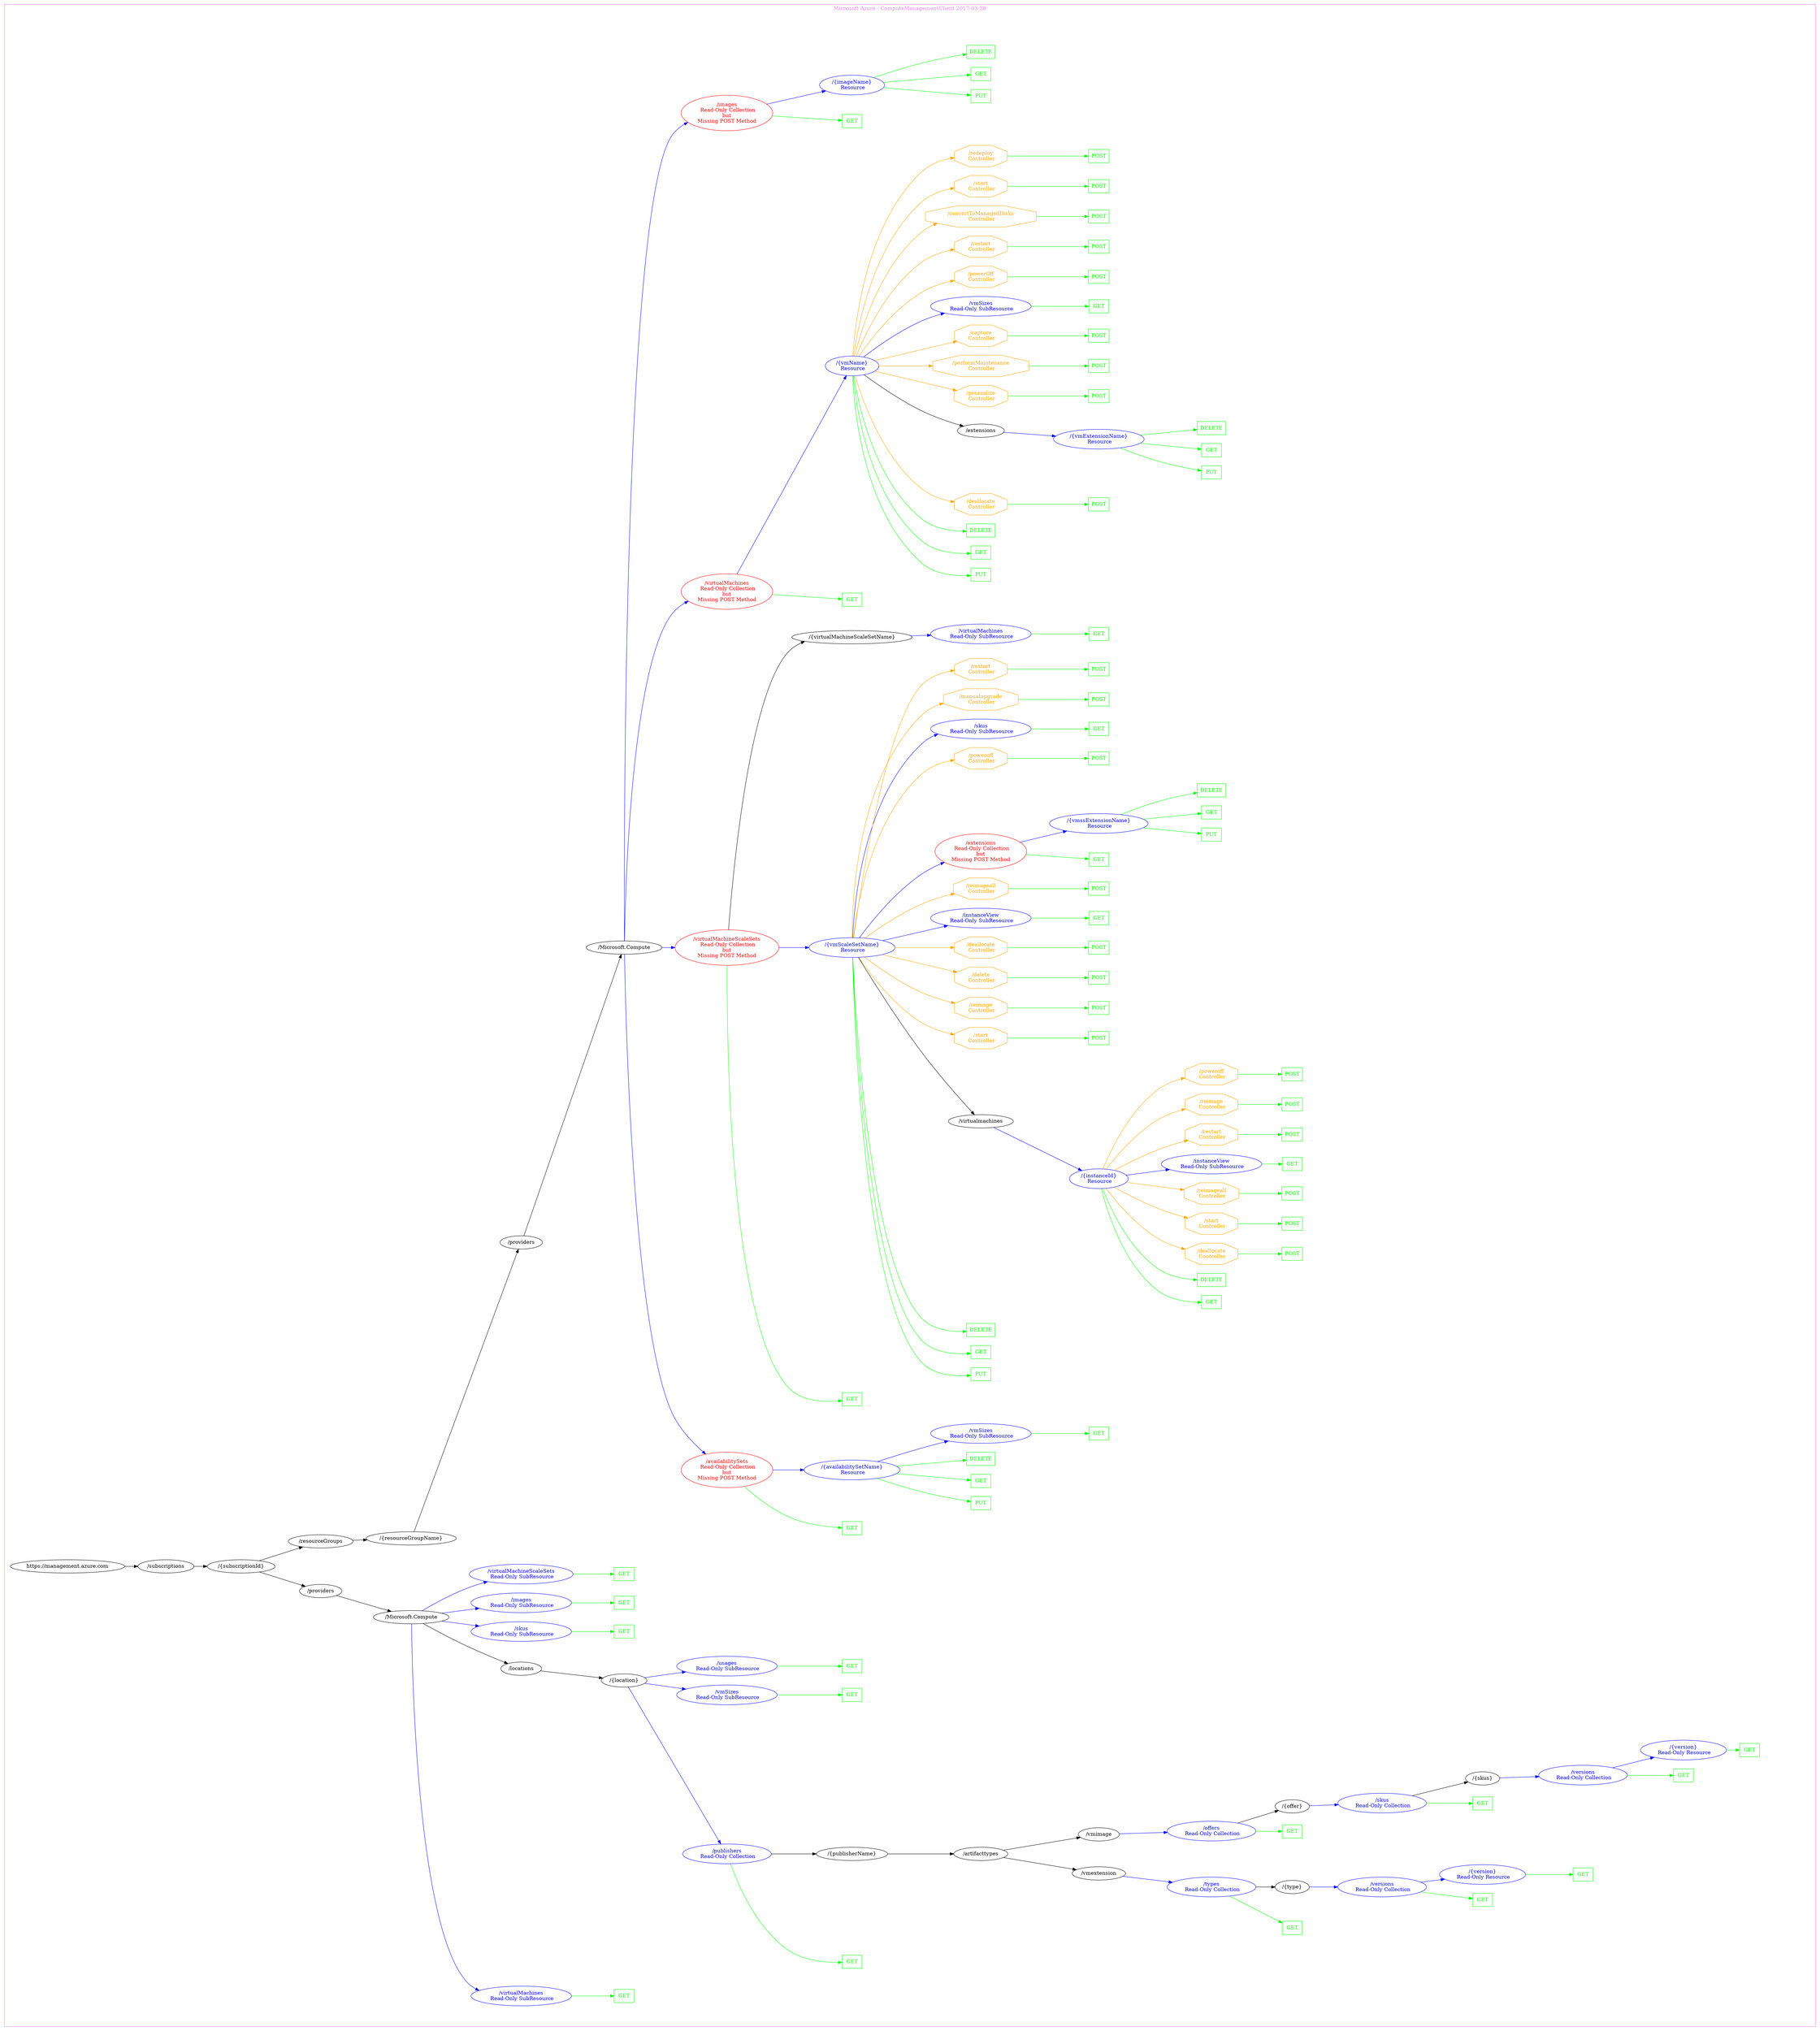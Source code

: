 digraph Cloud_Computing_REST_API {
rankdir="LR";
subgraph cluster_0 {
label="Microsoft Azure - ComputeManagementClient 2017-03-30"
color=violet
fontcolor=violet
subgraph cluster_1 {
label=""
color=white
fontcolor=white
node1 [label="https://management.azure.com", shape="ellipse", color="black", fontcolor="black"]
node1 -> node2 [color="black", fontcolor="black"]
subgraph cluster_2 {
label=""
color=white
fontcolor=white
node2 [label="/subscriptions", shape="ellipse", color="black", fontcolor="black"]
node2 -> node3 [color="black", fontcolor="black"]
subgraph cluster_3 {
label=""
color=white
fontcolor=white
node3 [label="/{subscriptionId}", shape="ellipse", color="black", fontcolor="black"]
node3 -> node4 [color="black", fontcolor="black"]
subgraph cluster_4 {
label=""
color=white
fontcolor=white
node4 [label="/providers", shape="ellipse", color="black", fontcolor="black"]
node4 -> node5 [color="black", fontcolor="black"]
subgraph cluster_5 {
label=""
color=white
fontcolor=white
node5 [label="/Microsoft.Compute", shape="ellipse", color="black", fontcolor="black"]
node5 -> node6 [color="blue", fontcolor="blue"]
subgraph cluster_6 {
label=""
color=white
fontcolor=white
node6 [label="/virtualMachines\n Read-Only SubResource", shape="ellipse", color="blue", fontcolor="blue"]
node6 -> node7 [color="green", fontcolor="green"]
subgraph cluster_7 {
label=""
color=white
fontcolor=white
node7 [label="GET", shape="box", color="green", fontcolor="green"]
}
}
node5 -> node8 [color="black", fontcolor="black"]
subgraph cluster_8 {
label=""
color=white
fontcolor=white
node8 [label="/locations", shape="ellipse", color="black", fontcolor="black"]
node8 -> node9 [color="black", fontcolor="black"]
subgraph cluster_9 {
label=""
color=white
fontcolor=white
node9 [label="/{location}", shape="ellipse", color="black", fontcolor="black"]
node9 -> node10 [color="blue", fontcolor="blue"]
subgraph cluster_10 {
label=""
color=white
fontcolor=white
node10 [label="/publishers\n Read-Only Collection", shape="ellipse", color="blue", fontcolor="blue"]
node10 -> node11 [color="green", fontcolor="green"]
subgraph cluster_11 {
label=""
color=white
fontcolor=white
node11 [label="GET", shape="box", color="green", fontcolor="green"]
}
node10 -> node12 [color="black", fontcolor="black"]
subgraph cluster_12 {
label=""
color=white
fontcolor=white
node12 [label="/{publisherName}", shape="ellipse", color="black", fontcolor="black"]
node12 -> node13 [color="black", fontcolor="black"]
subgraph cluster_13 {
label=""
color=white
fontcolor=white
node13 [label="/artifacttypes", shape="ellipse", color="black", fontcolor="black"]
node13 -> node14 [color="black", fontcolor="black"]
subgraph cluster_14 {
label=""
color=white
fontcolor=white
node14 [label="/vmextension", shape="ellipse", color="black", fontcolor="black"]
node14 -> node15 [color="blue", fontcolor="blue"]
subgraph cluster_15 {
label=""
color=white
fontcolor=white
node15 [label="/types\n Read-Only Collection", shape="ellipse", color="blue", fontcolor="blue"]
node15 -> node16 [color="green", fontcolor="green"]
subgraph cluster_16 {
label=""
color=white
fontcolor=white
node16 [label="GET", shape="box", color="green", fontcolor="green"]
}
node15 -> node17 [color="black", fontcolor="black"]
subgraph cluster_17 {
label=""
color=white
fontcolor=white
node17 [label="/{type}", shape="ellipse", color="black", fontcolor="black"]
node17 -> node18 [color="blue", fontcolor="blue"]
subgraph cluster_18 {
label=""
color=white
fontcolor=white
node18 [label="/versions\n Read-Only Collection", shape="ellipse", color="blue", fontcolor="blue"]
node18 -> node19 [color="green", fontcolor="green"]
subgraph cluster_19 {
label=""
color=white
fontcolor=white
node19 [label="GET", shape="box", color="green", fontcolor="green"]
}
node18 -> node20 [color="blue", fontcolor="blue"]
subgraph cluster_20 {
label=""
color=white
fontcolor=white
node20 [label="/{version}\n Read-Only Resource", shape="ellipse", color="blue", fontcolor="blue"]
node20 -> node21 [color="green", fontcolor="green"]
subgraph cluster_21 {
label=""
color=white
fontcolor=white
node21 [label="GET", shape="box", color="green", fontcolor="green"]
}
}
}
}
}
}
node13 -> node22 [color="black", fontcolor="black"]
subgraph cluster_22 {
label=""
color=white
fontcolor=white
node22 [label="/vmimage", shape="ellipse", color="black", fontcolor="black"]
node22 -> node23 [color="blue", fontcolor="blue"]
subgraph cluster_23 {
label=""
color=white
fontcolor=white
node23 [label="/offers\n Read-Only Collection", shape="ellipse", color="blue", fontcolor="blue"]
node23 -> node24 [color="green", fontcolor="green"]
subgraph cluster_24 {
label=""
color=white
fontcolor=white
node24 [label="GET", shape="box", color="green", fontcolor="green"]
}
node23 -> node25 [color="black", fontcolor="black"]
subgraph cluster_25 {
label=""
color=white
fontcolor=white
node25 [label="/{offer}", shape="ellipse", color="black", fontcolor="black"]
node25 -> node26 [color="blue", fontcolor="blue"]
subgraph cluster_26 {
label=""
color=white
fontcolor=white
node26 [label="/skus\n Read-Only Collection", shape="ellipse", color="blue", fontcolor="blue"]
node26 -> node27 [color="green", fontcolor="green"]
subgraph cluster_27 {
label=""
color=white
fontcolor=white
node27 [label="GET", shape="box", color="green", fontcolor="green"]
}
node26 -> node28 [color="black", fontcolor="black"]
subgraph cluster_28 {
label=""
color=white
fontcolor=white
node28 [label="/{skus}", shape="ellipse", color="black", fontcolor="black"]
node28 -> node29 [color="blue", fontcolor="blue"]
subgraph cluster_29 {
label=""
color=white
fontcolor=white
node29 [label="/versions\n Read-Only Collection", shape="ellipse", color="blue", fontcolor="blue"]
node29 -> node30 [color="green", fontcolor="green"]
subgraph cluster_30 {
label=""
color=white
fontcolor=white
node30 [label="GET", shape="box", color="green", fontcolor="green"]
}
node29 -> node31 [color="blue", fontcolor="blue"]
subgraph cluster_31 {
label=""
color=white
fontcolor=white
node31 [label="/{version}\n Read-Only Resource", shape="ellipse", color="blue", fontcolor="blue"]
node31 -> node32 [color="green", fontcolor="green"]
subgraph cluster_32 {
label=""
color=white
fontcolor=white
node32 [label="GET", shape="box", color="green", fontcolor="green"]
}
}
}
}
}
}
}
}
}
}
}
node9 -> node33 [color="blue", fontcolor="blue"]
subgraph cluster_33 {
label=""
color=white
fontcolor=white
node33 [label="/vmSizes\n Read-Only SubResource", shape="ellipse", color="blue", fontcolor="blue"]
node33 -> node34 [color="green", fontcolor="green"]
subgraph cluster_34 {
label=""
color=white
fontcolor=white
node34 [label="GET", shape="box", color="green", fontcolor="green"]
}
}
node9 -> node35 [color="blue", fontcolor="blue"]
subgraph cluster_35 {
label=""
color=white
fontcolor=white
node35 [label="/usages\n Read-Only SubResource", shape="ellipse", color="blue", fontcolor="blue"]
node35 -> node36 [color="green", fontcolor="green"]
subgraph cluster_36 {
label=""
color=white
fontcolor=white
node36 [label="GET", shape="box", color="green", fontcolor="green"]
}
}
}
}
node5 -> node37 [color="blue", fontcolor="blue"]
subgraph cluster_37 {
label=""
color=white
fontcolor=white
node37 [label="/skus\n Read-Only SubResource", shape="ellipse", color="blue", fontcolor="blue"]
node37 -> node38 [color="green", fontcolor="green"]
subgraph cluster_38 {
label=""
color=white
fontcolor=white
node38 [label="GET", shape="box", color="green", fontcolor="green"]
}
}
node5 -> node39 [color="blue", fontcolor="blue"]
subgraph cluster_39 {
label=""
color=white
fontcolor=white
node39 [label="/images\n Read-Only SubResource", shape="ellipse", color="blue", fontcolor="blue"]
node39 -> node40 [color="green", fontcolor="green"]
subgraph cluster_40 {
label=""
color=white
fontcolor=white
node40 [label="GET", shape="box", color="green", fontcolor="green"]
}
}
node5 -> node41 [color="blue", fontcolor="blue"]
subgraph cluster_41 {
label=""
color=white
fontcolor=white
node41 [label="/virtualMachineScaleSets\n Read-Only SubResource", shape="ellipse", color="blue", fontcolor="blue"]
node41 -> node42 [color="green", fontcolor="green"]
subgraph cluster_42 {
label=""
color=white
fontcolor=white
node42 [label="GET", shape="box", color="green", fontcolor="green"]
}
}
}
}
node3 -> node43 [color="black", fontcolor="black"]
subgraph cluster_43 {
label=""
color=white
fontcolor=white
node43 [label="/resourceGroups", shape="ellipse", color="black", fontcolor="black"]
node43 -> node44 [color="black", fontcolor="black"]
subgraph cluster_44 {
label=""
color=white
fontcolor=white
node44 [label="/{resourceGroupName}", shape="ellipse", color="black", fontcolor="black"]
node44 -> node45 [color="black", fontcolor="black"]
subgraph cluster_45 {
label=""
color=white
fontcolor=white
node45 [label="/providers", shape="ellipse", color="black", fontcolor="black"]
node45 -> node46 [color="black", fontcolor="black"]
subgraph cluster_46 {
label=""
color=white
fontcolor=white
node46 [label="/Microsoft.Compute", shape="ellipse", color="black", fontcolor="black"]
node46 -> node47 [color="blue", fontcolor="blue"]
subgraph cluster_47 {
label=""
color=white
fontcolor=white
node47 [label="/availabilitySets\n Read-Only Collection\nbut\nMissing POST Method", shape="ellipse", color="red", fontcolor="red"]
node47 -> node48 [color="green", fontcolor="green"]
subgraph cluster_48 {
label=""
color=white
fontcolor=white
node48 [label="GET", shape="box", color="green", fontcolor="green"]
}
node47 -> node49 [color="blue", fontcolor="blue"]
subgraph cluster_49 {
label=""
color=white
fontcolor=white
node49 [label="/{availabilitySetName}\n Resource", shape="ellipse", color="blue", fontcolor="blue"]
node49 -> node50 [color="green", fontcolor="green"]
subgraph cluster_50 {
label=""
color=white
fontcolor=white
node50 [label="PUT", shape="box", color="green", fontcolor="green"]
}
node49 -> node51 [color="green", fontcolor="green"]
subgraph cluster_51 {
label=""
color=white
fontcolor=white
node51 [label="GET", shape="box", color="green", fontcolor="green"]
}
node49 -> node52 [color="green", fontcolor="green"]
subgraph cluster_52 {
label=""
color=white
fontcolor=white
node52 [label="DELETE", shape="box", color="green", fontcolor="green"]
}
node49 -> node53 [color="blue", fontcolor="blue"]
subgraph cluster_53 {
label=""
color=white
fontcolor=white
node53 [label="/vmSizes\n Read-Only SubResource", shape="ellipse", color="blue", fontcolor="blue"]
node53 -> node54 [color="green", fontcolor="green"]
subgraph cluster_54 {
label=""
color=white
fontcolor=white
node54 [label="GET", shape="box", color="green", fontcolor="green"]
}
}
}
}
node46 -> node55 [color="blue", fontcolor="blue"]
subgraph cluster_55 {
label=""
color=white
fontcolor=white
node55 [label="/virtualMachineScaleSets\n Read-Only Collection\nbut\nMissing POST Method", shape="ellipse", color="red", fontcolor="red"]
node55 -> node56 [color="green", fontcolor="green"]
subgraph cluster_56 {
label=""
color=white
fontcolor=white
node56 [label="GET", shape="box", color="green", fontcolor="green"]
}
node55 -> node57 [color="blue", fontcolor="blue"]
subgraph cluster_57 {
label=""
color=white
fontcolor=white
node57 [label="/{vmScaleSetName}\n Resource", shape="ellipse", color="blue", fontcolor="blue"]
node57 -> node58 [color="green", fontcolor="green"]
subgraph cluster_58 {
label=""
color=white
fontcolor=white
node58 [label="PUT", shape="box", color="green", fontcolor="green"]
}
node57 -> node59 [color="green", fontcolor="green"]
subgraph cluster_59 {
label=""
color=white
fontcolor=white
node59 [label="GET", shape="box", color="green", fontcolor="green"]
}
node57 -> node60 [color="green", fontcolor="green"]
subgraph cluster_60 {
label=""
color=white
fontcolor=white
node60 [label="DELETE", shape="box", color="green", fontcolor="green"]
}
node57 -> node61 [color="black", fontcolor="black"]
subgraph cluster_61 {
label=""
color=white
fontcolor=white
node61 [label="/virtualmachines", shape="ellipse", color="black", fontcolor="black"]
node61 -> node62 [color="blue", fontcolor="blue"]
subgraph cluster_62 {
label=""
color=white
fontcolor=white
node62 [label="/{instanceId}\n Resource", shape="ellipse", color="blue", fontcolor="blue"]
node62 -> node63 [color="green", fontcolor="green"]
subgraph cluster_63 {
label=""
color=white
fontcolor=white
node63 [label="GET", shape="box", color="green", fontcolor="green"]
}
node62 -> node64 [color="green", fontcolor="green"]
subgraph cluster_64 {
label=""
color=white
fontcolor=white
node64 [label="DELETE", shape="box", color="green", fontcolor="green"]
}
node62 -> node65 [color="orange", fontcolor="orange"]
subgraph cluster_65 {
label=""
color=white
fontcolor=white
node65 [label="/deallocate\n Controller", shape="octagon", color="orange", fontcolor="orange"]
node65 -> node66 [color="green", fontcolor="green"]
subgraph cluster_66 {
label=""
color=white
fontcolor=white
node66 [label="POST", shape="box", color="green", fontcolor="green"]
}
}
node62 -> node67 [color="orange", fontcolor="orange"]
subgraph cluster_67 {
label=""
color=white
fontcolor=white
node67 [label="/start\n Controller", shape="octagon", color="orange", fontcolor="orange"]
node67 -> node68 [color="green", fontcolor="green"]
subgraph cluster_68 {
label=""
color=white
fontcolor=white
node68 [label="POST", shape="box", color="green", fontcolor="green"]
}
}
node62 -> node69 [color="orange", fontcolor="orange"]
subgraph cluster_69 {
label=""
color=white
fontcolor=white
node69 [label="/reimageall\n Controller", shape="octagon", color="orange", fontcolor="orange"]
node69 -> node70 [color="green", fontcolor="green"]
subgraph cluster_70 {
label=""
color=white
fontcolor=white
node70 [label="POST", shape="box", color="green", fontcolor="green"]
}
}
node62 -> node71 [color="blue", fontcolor="blue"]
subgraph cluster_71 {
label=""
color=white
fontcolor=white
node71 [label="/instanceView\n Read-Only SubResource", shape="ellipse", color="blue", fontcolor="blue"]
node71 -> node72 [color="green", fontcolor="green"]
subgraph cluster_72 {
label=""
color=white
fontcolor=white
node72 [label="GET", shape="box", color="green", fontcolor="green"]
}
}
node62 -> node73 [color="orange", fontcolor="orange"]
subgraph cluster_73 {
label=""
color=white
fontcolor=white
node73 [label="/restart\n Controller", shape="octagon", color="orange", fontcolor="orange"]
node73 -> node74 [color="green", fontcolor="green"]
subgraph cluster_74 {
label=""
color=white
fontcolor=white
node74 [label="POST", shape="box", color="green", fontcolor="green"]
}
}
node62 -> node75 [color="orange", fontcolor="orange"]
subgraph cluster_75 {
label=""
color=white
fontcolor=white
node75 [label="/reimage\n Controller", shape="octagon", color="orange", fontcolor="orange"]
node75 -> node76 [color="green", fontcolor="green"]
subgraph cluster_76 {
label=""
color=white
fontcolor=white
node76 [label="POST", shape="box", color="green", fontcolor="green"]
}
}
node62 -> node77 [color="orange", fontcolor="orange"]
subgraph cluster_77 {
label=""
color=white
fontcolor=white
node77 [label="/poweroff\n Controller", shape="octagon", color="orange", fontcolor="orange"]
node77 -> node78 [color="green", fontcolor="green"]
subgraph cluster_78 {
label=""
color=white
fontcolor=white
node78 [label="POST", shape="box", color="green", fontcolor="green"]
}
}
}
}
node57 -> node79 [color="orange", fontcolor="orange"]
subgraph cluster_79 {
label=""
color=white
fontcolor=white
node79 [label="/start\n Controller", shape="octagon", color="orange", fontcolor="orange"]
node79 -> node80 [color="green", fontcolor="green"]
subgraph cluster_80 {
label=""
color=white
fontcolor=white
node80 [label="POST", shape="box", color="green", fontcolor="green"]
}
}
node57 -> node81 [color="orange", fontcolor="orange"]
subgraph cluster_81 {
label=""
color=white
fontcolor=white
node81 [label="/reimage\n Controller", shape="octagon", color="orange", fontcolor="orange"]
node81 -> node82 [color="green", fontcolor="green"]
subgraph cluster_82 {
label=""
color=white
fontcolor=white
node82 [label="POST", shape="box", color="green", fontcolor="green"]
}
}
node57 -> node83 [color="orange", fontcolor="orange"]
subgraph cluster_83 {
label=""
color=white
fontcolor=white
node83 [label="/delete\n Controller", shape="octagon", color="orange", fontcolor="orange"]
node83 -> node84 [color="green", fontcolor="green"]
subgraph cluster_84 {
label=""
color=white
fontcolor=white
node84 [label="POST", shape="box", color="green", fontcolor="green"]
}
}
node57 -> node85 [color="orange", fontcolor="orange"]
subgraph cluster_85 {
label=""
color=white
fontcolor=white
node85 [label="/deallocate\n Controller", shape="octagon", color="orange", fontcolor="orange"]
node85 -> node86 [color="green", fontcolor="green"]
subgraph cluster_86 {
label=""
color=white
fontcolor=white
node86 [label="POST", shape="box", color="green", fontcolor="green"]
}
}
node57 -> node87 [color="blue", fontcolor="blue"]
subgraph cluster_87 {
label=""
color=white
fontcolor=white
node87 [label="/instanceView\n Read-Only SubResource", shape="ellipse", color="blue", fontcolor="blue"]
node87 -> node88 [color="green", fontcolor="green"]
subgraph cluster_88 {
label=""
color=white
fontcolor=white
node88 [label="GET", shape="box", color="green", fontcolor="green"]
}
}
node57 -> node89 [color="orange", fontcolor="orange"]
subgraph cluster_89 {
label=""
color=white
fontcolor=white
node89 [label="/reimageall\n Controller", shape="octagon", color="orange", fontcolor="orange"]
node89 -> node90 [color="green", fontcolor="green"]
subgraph cluster_90 {
label=""
color=white
fontcolor=white
node90 [label="POST", shape="box", color="green", fontcolor="green"]
}
}
node57 -> node91 [color="blue", fontcolor="blue"]
subgraph cluster_91 {
label=""
color=white
fontcolor=white
node91 [label="/extensions\n Read-Only Collection\nbut\nMissing POST Method", shape="ellipse", color="red", fontcolor="red"]
node91 -> node92 [color="green", fontcolor="green"]
subgraph cluster_92 {
label=""
color=white
fontcolor=white
node92 [label="GET", shape="box", color="green", fontcolor="green"]
}
node91 -> node93 [color="blue", fontcolor="blue"]
subgraph cluster_93 {
label=""
color=white
fontcolor=white
node93 [label="/{vmssExtensionName}\n Resource", shape="ellipse", color="blue", fontcolor="blue"]
node93 -> node94 [color="green", fontcolor="green"]
subgraph cluster_94 {
label=""
color=white
fontcolor=white
node94 [label="PUT", shape="box", color="green", fontcolor="green"]
}
node93 -> node95 [color="green", fontcolor="green"]
subgraph cluster_95 {
label=""
color=white
fontcolor=white
node95 [label="GET", shape="box", color="green", fontcolor="green"]
}
node93 -> node96 [color="green", fontcolor="green"]
subgraph cluster_96 {
label=""
color=white
fontcolor=white
node96 [label="DELETE", shape="box", color="green", fontcolor="green"]
}
}
}
node57 -> node97 [color="orange", fontcolor="orange"]
subgraph cluster_97 {
label=""
color=white
fontcolor=white
node97 [label="/poweroff\n Controller", shape="octagon", color="orange", fontcolor="orange"]
node97 -> node98 [color="green", fontcolor="green"]
subgraph cluster_98 {
label=""
color=white
fontcolor=white
node98 [label="POST", shape="box", color="green", fontcolor="green"]
}
}
node57 -> node99 [color="blue", fontcolor="blue"]
subgraph cluster_99 {
label=""
color=white
fontcolor=white
node99 [label="/skus\n Read-Only SubResource", shape="ellipse", color="blue", fontcolor="blue"]
node99 -> node100 [color="green", fontcolor="green"]
subgraph cluster_100 {
label=""
color=white
fontcolor=white
node100 [label="GET", shape="box", color="green", fontcolor="green"]
}
}
node57 -> node101 [color="orange", fontcolor="orange"]
subgraph cluster_101 {
label=""
color=white
fontcolor=white
node101 [label="/manualupgrade\n Controller", shape="octagon", color="orange", fontcolor="orange"]
node101 -> node102 [color="green", fontcolor="green"]
subgraph cluster_102 {
label=""
color=white
fontcolor=white
node102 [label="POST", shape="box", color="green", fontcolor="green"]
}
}
node57 -> node103 [color="orange", fontcolor="orange"]
subgraph cluster_103 {
label=""
color=white
fontcolor=white
node103 [label="/restart\n Controller", shape="octagon", color="orange", fontcolor="orange"]
node103 -> node104 [color="green", fontcolor="green"]
subgraph cluster_104 {
label=""
color=white
fontcolor=white
node104 [label="POST", shape="box", color="green", fontcolor="green"]
}
}
}
node55 -> node105 [color="black", fontcolor="black"]
subgraph cluster_105 {
label=""
color=white
fontcolor=white
node105 [label="/{virtualMachineScaleSetName}", shape="ellipse", color="black", fontcolor="black"]
node105 -> node106 [color="blue", fontcolor="blue"]
subgraph cluster_106 {
label=""
color=white
fontcolor=white
node106 [label="/virtualMachines\n Read-Only SubResource", shape="ellipse", color="blue", fontcolor="blue"]
node106 -> node107 [color="green", fontcolor="green"]
subgraph cluster_107 {
label=""
color=white
fontcolor=white
node107 [label="GET", shape="box", color="green", fontcolor="green"]
}
}
}
}
node46 -> node108 [color="blue", fontcolor="blue"]
subgraph cluster_108 {
label=""
color=white
fontcolor=white
node108 [label="/virtualMachines\n Read-Only Collection\nbut\nMissing POST Method", shape="ellipse", color="red", fontcolor="red"]
node108 -> node109 [color="green", fontcolor="green"]
subgraph cluster_109 {
label=""
color=white
fontcolor=white
node109 [label="GET", shape="box", color="green", fontcolor="green"]
}
node108 -> node110 [color="blue", fontcolor="blue"]
subgraph cluster_110 {
label=""
color=white
fontcolor=white
node110 [label="/{vmName}\n Resource", shape="ellipse", color="blue", fontcolor="blue"]
node110 -> node111 [color="green", fontcolor="green"]
subgraph cluster_111 {
label=""
color=white
fontcolor=white
node111 [label="PUT", shape="box", color="green", fontcolor="green"]
}
node110 -> node112 [color="green", fontcolor="green"]
subgraph cluster_112 {
label=""
color=white
fontcolor=white
node112 [label="GET", shape="box", color="green", fontcolor="green"]
}
node110 -> node113 [color="green", fontcolor="green"]
subgraph cluster_113 {
label=""
color=white
fontcolor=white
node113 [label="DELETE", shape="box", color="green", fontcolor="green"]
}
node110 -> node114 [color="orange", fontcolor="orange"]
subgraph cluster_114 {
label=""
color=white
fontcolor=white
node114 [label="/deallocate\n Controller", shape="octagon", color="orange", fontcolor="orange"]
node114 -> node115 [color="green", fontcolor="green"]
subgraph cluster_115 {
label=""
color=white
fontcolor=white
node115 [label="POST", shape="box", color="green", fontcolor="green"]
}
}
node110 -> node116 [color="black", fontcolor="black"]
subgraph cluster_116 {
label=""
color=white
fontcolor=white
node116 [label="/extensions", shape="ellipse", color="black", fontcolor="black"]
node116 -> node117 [color="blue", fontcolor="blue"]
subgraph cluster_117 {
label=""
color=white
fontcolor=white
node117 [label="/{vmExtensionName}\n Resource", shape="ellipse", color="blue", fontcolor="blue"]
node117 -> node118 [color="green", fontcolor="green"]
subgraph cluster_118 {
label=""
color=white
fontcolor=white
node118 [label="PUT", shape="box", color="green", fontcolor="green"]
}
node117 -> node119 [color="green", fontcolor="green"]
subgraph cluster_119 {
label=""
color=white
fontcolor=white
node119 [label="GET", shape="box", color="green", fontcolor="green"]
}
node117 -> node120 [color="green", fontcolor="green"]
subgraph cluster_120 {
label=""
color=white
fontcolor=white
node120 [label="DELETE", shape="box", color="green", fontcolor="green"]
}
}
}
node110 -> node121 [color="orange", fontcolor="orange"]
subgraph cluster_121 {
label=""
color=white
fontcolor=white
node121 [label="/generalize\n Controller", shape="octagon", color="orange", fontcolor="orange"]
node121 -> node122 [color="green", fontcolor="green"]
subgraph cluster_122 {
label=""
color=white
fontcolor=white
node122 [label="POST", shape="box", color="green", fontcolor="green"]
}
}
node110 -> node123 [color="orange", fontcolor="orange"]
subgraph cluster_123 {
label=""
color=white
fontcolor=white
node123 [label="/performMaintenance\n Controller", shape="octagon", color="orange", fontcolor="orange"]
node123 -> node124 [color="green", fontcolor="green"]
subgraph cluster_124 {
label=""
color=white
fontcolor=white
node124 [label="POST", shape="box", color="green", fontcolor="green"]
}
}
node110 -> node125 [color="orange", fontcolor="orange"]
subgraph cluster_125 {
label=""
color=white
fontcolor=white
node125 [label="/capture\n Controller", shape="octagon", color="orange", fontcolor="orange"]
node125 -> node126 [color="green", fontcolor="green"]
subgraph cluster_126 {
label=""
color=white
fontcolor=white
node126 [label="POST", shape="box", color="green", fontcolor="green"]
}
}
node110 -> node127 [color="blue", fontcolor="blue"]
subgraph cluster_127 {
label=""
color=white
fontcolor=white
node127 [label="/vmSizes\n Read-Only SubResource", shape="ellipse", color="blue", fontcolor="blue"]
node127 -> node128 [color="green", fontcolor="green"]
subgraph cluster_128 {
label=""
color=white
fontcolor=white
node128 [label="GET", shape="box", color="green", fontcolor="green"]
}
}
node110 -> node129 [color="orange", fontcolor="orange"]
subgraph cluster_129 {
label=""
color=white
fontcolor=white
node129 [label="/powerOff\n Controller", shape="octagon", color="orange", fontcolor="orange"]
node129 -> node130 [color="green", fontcolor="green"]
subgraph cluster_130 {
label=""
color=white
fontcolor=white
node130 [label="POST", shape="box", color="green", fontcolor="green"]
}
}
node110 -> node131 [color="orange", fontcolor="orange"]
subgraph cluster_131 {
label=""
color=white
fontcolor=white
node131 [label="/restart\n Controller", shape="octagon", color="orange", fontcolor="orange"]
node131 -> node132 [color="green", fontcolor="green"]
subgraph cluster_132 {
label=""
color=white
fontcolor=white
node132 [label="POST", shape="box", color="green", fontcolor="green"]
}
}
node110 -> node133 [color="orange", fontcolor="orange"]
subgraph cluster_133 {
label=""
color=white
fontcolor=white
node133 [label="/convertToManagedDisks\n Controller", shape="octagon", color="orange", fontcolor="orange"]
node133 -> node134 [color="green", fontcolor="green"]
subgraph cluster_134 {
label=""
color=white
fontcolor=white
node134 [label="POST", shape="box", color="green", fontcolor="green"]
}
}
node110 -> node135 [color="orange", fontcolor="orange"]
subgraph cluster_135 {
label=""
color=white
fontcolor=white
node135 [label="/start\n Controller", shape="octagon", color="orange", fontcolor="orange"]
node135 -> node136 [color="green", fontcolor="green"]
subgraph cluster_136 {
label=""
color=white
fontcolor=white
node136 [label="POST", shape="box", color="green", fontcolor="green"]
}
}
node110 -> node137 [color="orange", fontcolor="orange"]
subgraph cluster_137 {
label=""
color=white
fontcolor=white
node137 [label="/redeploy\n Controller", shape="octagon", color="orange", fontcolor="orange"]
node137 -> node138 [color="green", fontcolor="green"]
subgraph cluster_138 {
label=""
color=white
fontcolor=white
node138 [label="POST", shape="box", color="green", fontcolor="green"]
}
}
}
}
node46 -> node139 [color="blue", fontcolor="blue"]
subgraph cluster_139 {
label=""
color=white
fontcolor=white
node139 [label="/images\n Read-Only Collection\nbut\nMissing POST Method", shape="ellipse", color="red", fontcolor="red"]
node139 -> node140 [color="green", fontcolor="green"]
subgraph cluster_140 {
label=""
color=white
fontcolor=white
node140 [label="GET", shape="box", color="green", fontcolor="green"]
}
node139 -> node141 [color="blue", fontcolor="blue"]
subgraph cluster_141 {
label=""
color=white
fontcolor=white
node141 [label="/{imageName}\n Resource", shape="ellipse", color="blue", fontcolor="blue"]
node141 -> node142 [color="green", fontcolor="green"]
subgraph cluster_142 {
label=""
color=white
fontcolor=white
node142 [label="PUT", shape="box", color="green", fontcolor="green"]
}
node141 -> node143 [color="green", fontcolor="green"]
subgraph cluster_143 {
label=""
color=white
fontcolor=white
node143 [label="GET", shape="box", color="green", fontcolor="green"]
}
node141 -> node144 [color="green", fontcolor="green"]
subgraph cluster_144 {
label=""
color=white
fontcolor=white
node144 [label="DELETE", shape="box", color="green", fontcolor="green"]
}
}
}
}
}
}
}
}
}
}
}
}
